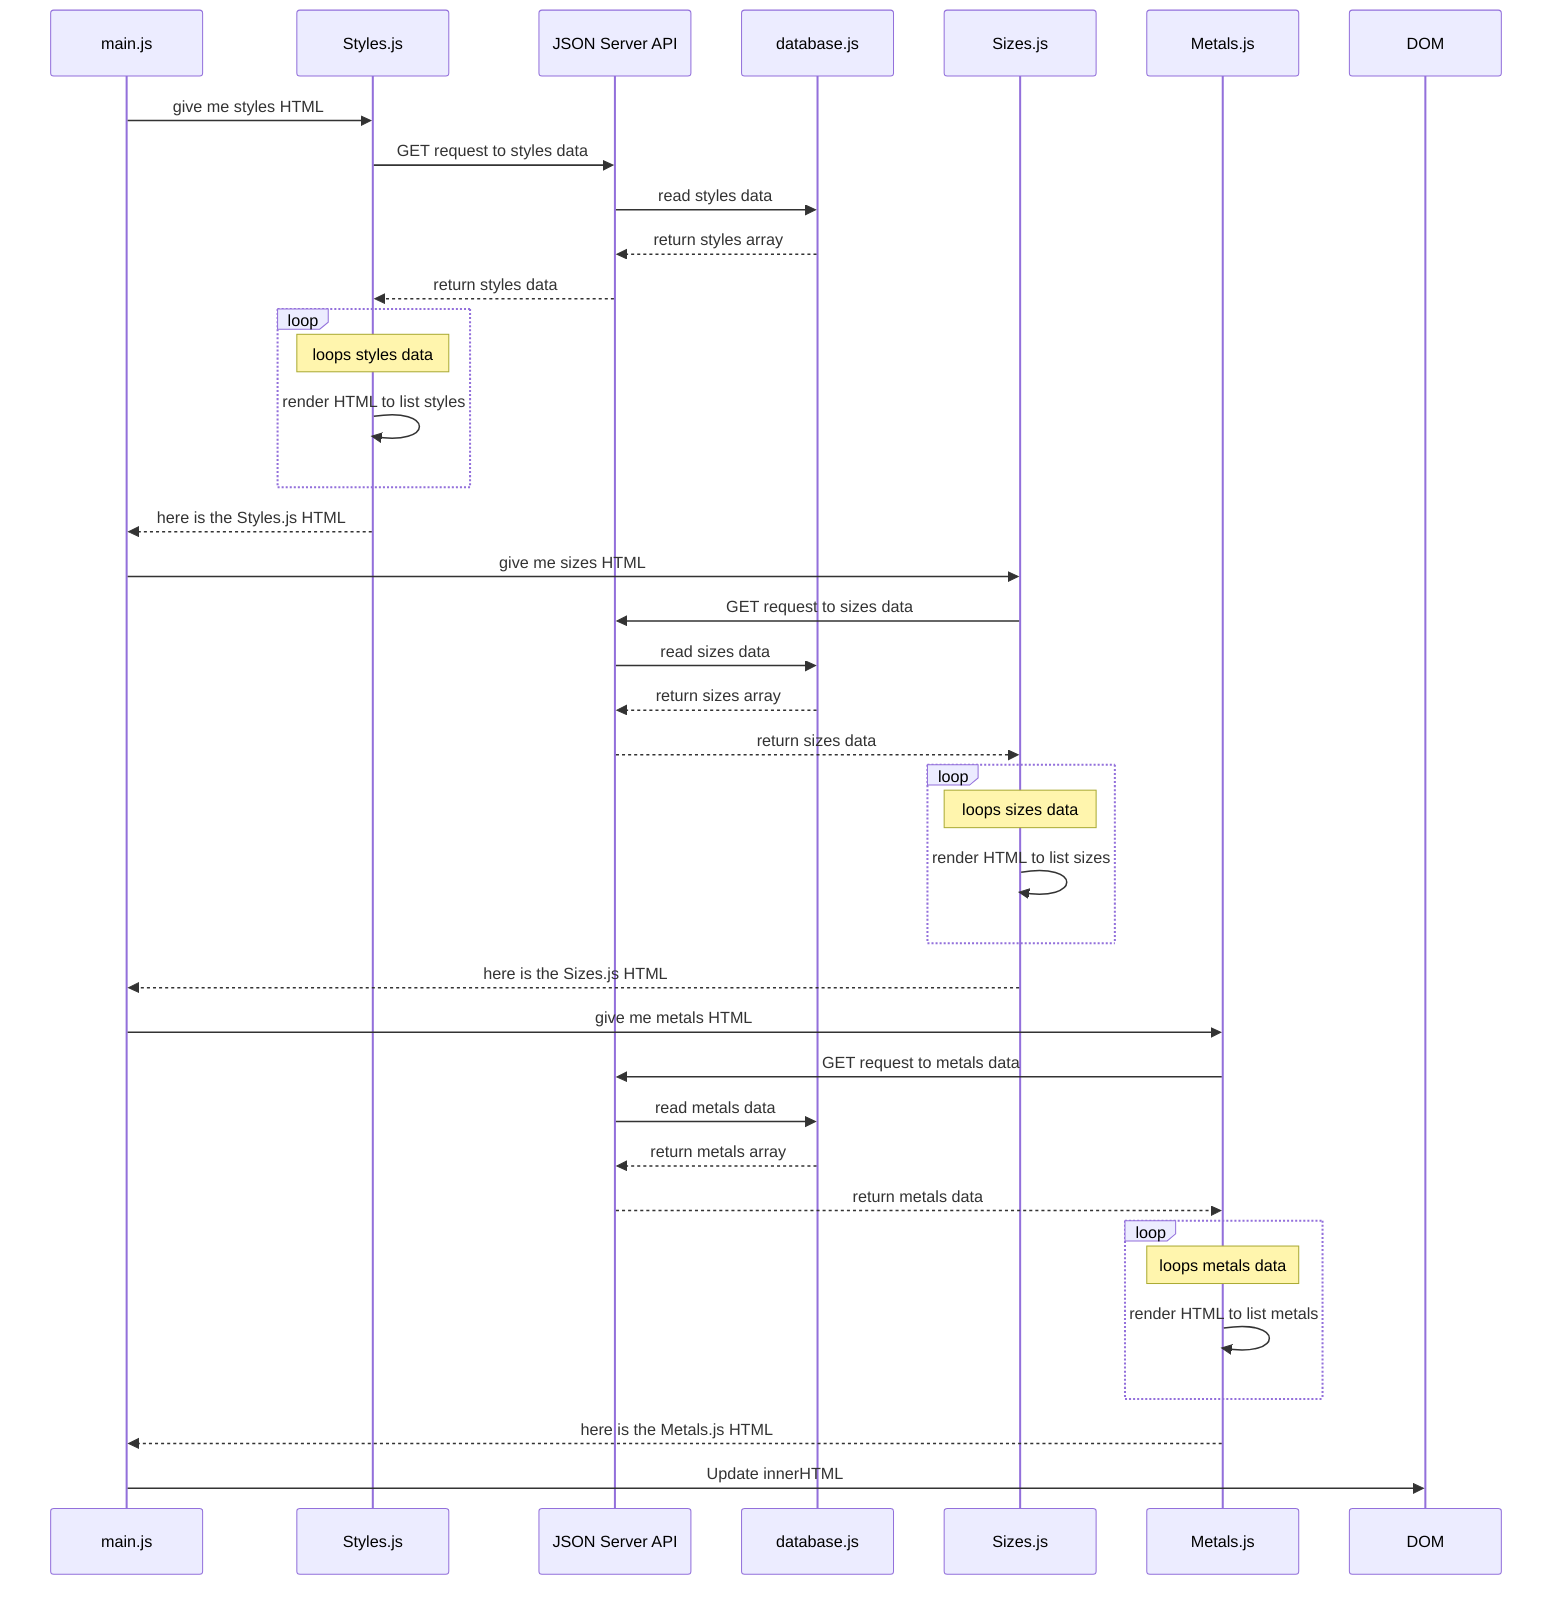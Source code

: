 sequenceDiagram

main.js ->> Styles.js: give me styles HTML

Styles.js ->> JSON Server API: GET request to styles data

JSON Server API ->> database.js: read styles data

database.js -->> JSON Server API: return styles array

JSON Server API -->> Styles.js: return styles data

Loop
    Note over Styles.js: loops styles data

    Styles.js ->> Styles.js: render HTML to list styles

End

Styles.js -->> main.js: here is the Styles.js HTML


main.js ->> Sizes.js: give me sizes HTML

Sizes.js ->> JSON Server API: GET request to sizes data

JSON Server API ->> database.js: read sizes data

database.js -->> JSON Server API: return sizes array

JSON Server API -->> Sizes.js: return sizes data

Loop
    Note over Sizes.js: loops sizes data

    Sizes.js ->> Sizes.js: render HTML to list sizes

End

Sizes.js -->> main.js: here is the Sizes.js HTML


main.js ->> Metals.js: give me metals HTML

Metals.js ->> JSON Server API: GET request to metals data

JSON Server API ->> database.js: read metals data

database.js -->> JSON Server API: return metals array

JSON Server API -->> Metals.js: return metals data

Loop
    Note over Metals.js: loops metals data

    Metals.js ->> Metals.js: render HTML to list metals

End

Metals.js -->> main.js: here is the Metals.js HTML

main.js ->> DOM: Update innerHTML
